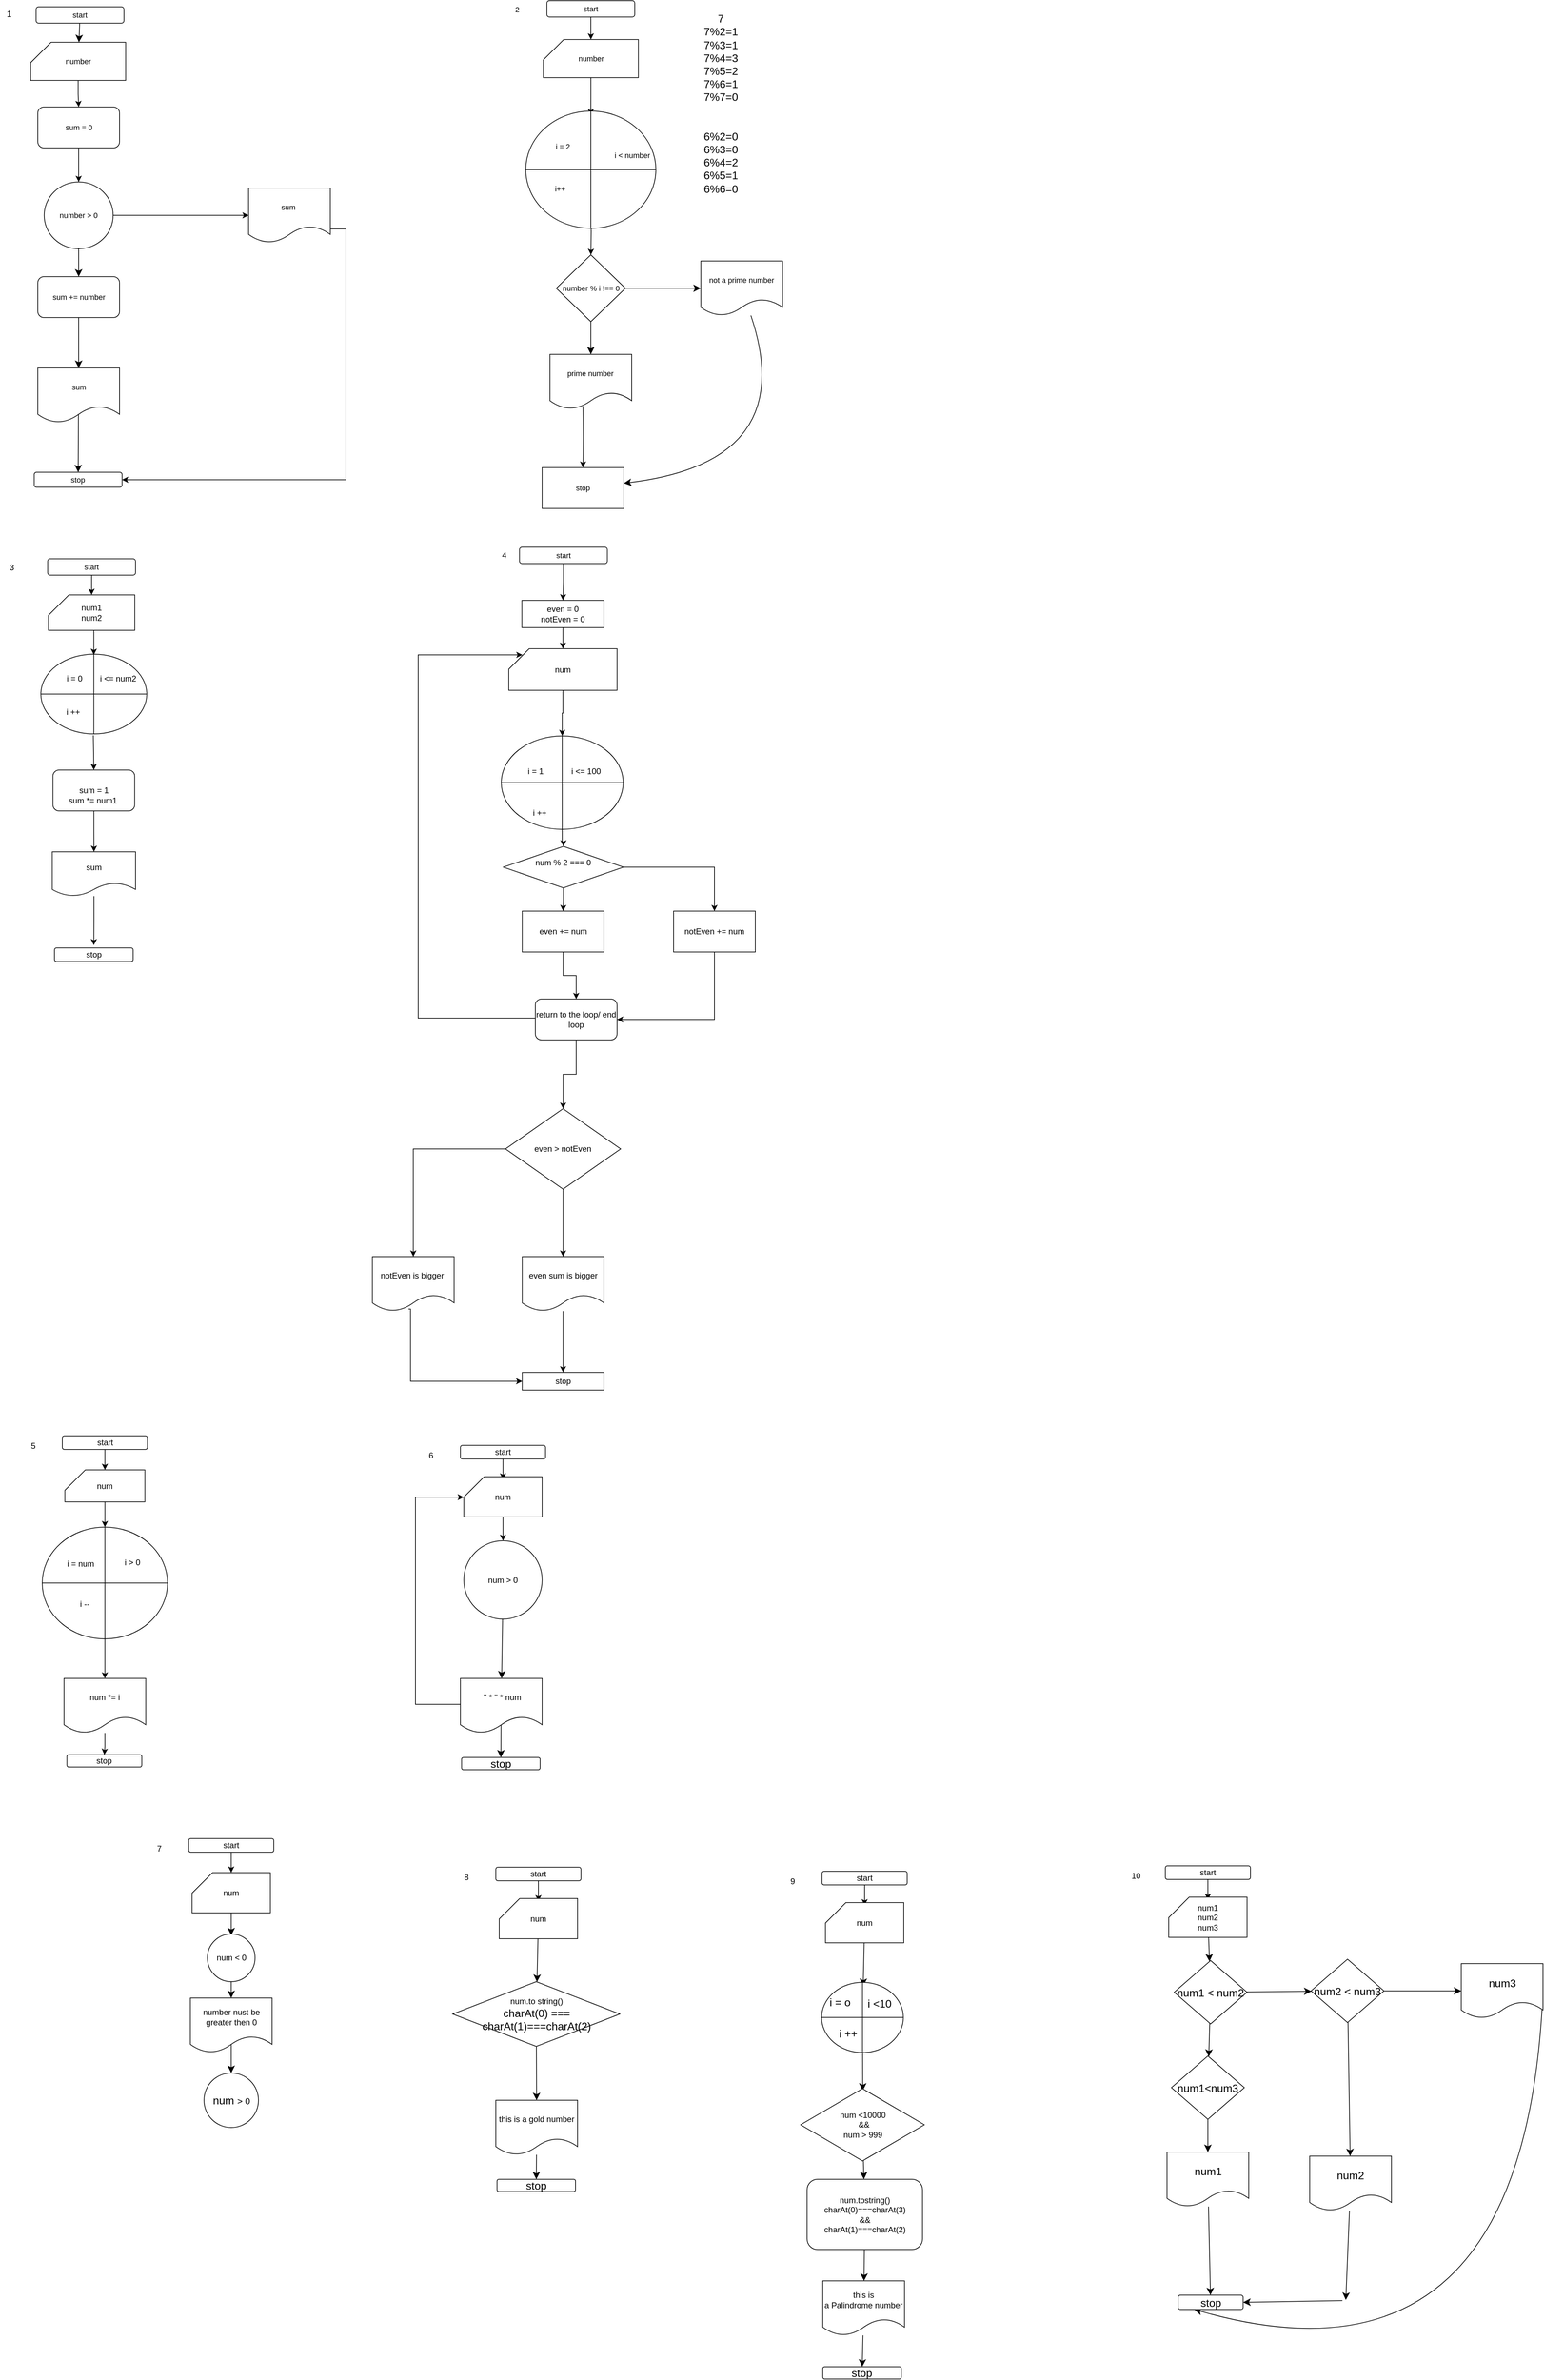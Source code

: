 <mxfile version="22.1.4" type="github">
  <diagram name="‫עמוד-1‬" id="Cy0kSfpRtUrhkbw0tmN_">
    <mxGraphModel dx="1724" dy="1590" grid="0" gridSize="10" guides="1" tooltips="1" connect="1" arrows="1" fold="1" page="0" pageScale="1" pageWidth="827" pageHeight="1169" math="0" shadow="0">
      <root>
        <mxCell id="0" />
        <mxCell id="1" parent="0" />
        <mxCell id="WQ6pfohWrbxo38tUYevd-3" value="" style="edgeStyle=none;curved=1;rounded=0;orthogonalLoop=1;jettySize=auto;html=1;fontSize=11;startSize=8;endSize=8;" parent="1" source="WQ6pfohWrbxo38tUYevd-1" target="WQ6pfohWrbxo38tUYevd-2" edge="1">
          <mxGeometry relative="1" as="geometry" />
        </mxCell>
        <mxCell id="WQ6pfohWrbxo38tUYevd-1" value="start" style="rounded=1;whiteSpace=wrap;html=1;fontSize=11;" parent="1" vertex="1">
          <mxGeometry x="-439" y="-700" width="129" height="24" as="geometry" />
        </mxCell>
        <mxCell id="m0G0_TbFQkXBxwa3wvaf-2" value="" style="edgeStyle=orthogonalEdgeStyle;rounded=0;orthogonalLoop=1;jettySize=auto;html=1;fontSize=11;" parent="1" source="WQ6pfohWrbxo38tUYevd-2" target="m0G0_TbFQkXBxwa3wvaf-1" edge="1">
          <mxGeometry relative="1" as="geometry" />
        </mxCell>
        <mxCell id="WQ6pfohWrbxo38tUYevd-2" value="number" style="shape=card;whiteSpace=wrap;html=1;fontSize=11;" parent="1" vertex="1">
          <mxGeometry x="-447" y="-648" width="139.5" height="56" as="geometry" />
        </mxCell>
        <mxCell id="WQ6pfohWrbxo38tUYevd-26" value="" style="edgeStyle=none;curved=1;rounded=0;orthogonalLoop=1;jettySize=auto;html=1;fontSize=11;startSize=8;endSize=8;" parent="1" source="WQ6pfohWrbxo38tUYevd-4" target="WQ6pfohWrbxo38tUYevd-25" edge="1">
          <mxGeometry relative="1" as="geometry" />
        </mxCell>
        <mxCell id="m0G0_TbFQkXBxwa3wvaf-7" value="" style="edgeStyle=orthogonalEdgeStyle;rounded=0;orthogonalLoop=1;jettySize=auto;html=1;fontSize=11;" parent="1" source="WQ6pfohWrbxo38tUYevd-4" target="m0G0_TbFQkXBxwa3wvaf-6" edge="1">
          <mxGeometry relative="1" as="geometry" />
        </mxCell>
        <mxCell id="WQ6pfohWrbxo38tUYevd-4" value="number &amp;gt; 0&lt;br style=&quot;font-size: 11px;&quot;&gt;" style="ellipse;whiteSpace=wrap;html=1;fontSize=11;" parent="1" vertex="1">
          <mxGeometry x="-427.12" y="-443" width="101.25" height="98" as="geometry" />
        </mxCell>
        <mxCell id="WQ6pfohWrbxo38tUYevd-14" value="" style="edgeStyle=none;curved=1;rounded=0;orthogonalLoop=1;jettySize=auto;html=1;fontSize=11;startSize=8;endSize=8;exitX=0.5;exitY=0;exitDx=0;exitDy=0;" parent="1" source="WQ6pfohWrbxo38tUYevd-10" target="WQ6pfohWrbxo38tUYevd-13" edge="1">
          <mxGeometry relative="1" as="geometry" />
        </mxCell>
        <mxCell id="WQ6pfohWrbxo38tUYevd-10" value="sum" style="shape=document;whiteSpace=wrap;html=1;boundedLbl=1;fontSize=11;" parent="1" vertex="1">
          <mxGeometry x="-436.49" y="-170" width="120" height="80" as="geometry" />
        </mxCell>
        <mxCell id="WQ6pfohWrbxo38tUYevd-13" value="stop" style="rounded=1;whiteSpace=wrap;html=1;fontSize=11;" parent="1" vertex="1">
          <mxGeometry x="-441.75" y="-17" width="129" height="22" as="geometry" />
        </mxCell>
        <mxCell id="WQ6pfohWrbxo38tUYevd-27" value="" style="edgeStyle=none;curved=1;rounded=0;orthogonalLoop=1;jettySize=auto;html=1;fontSize=11;startSize=8;endSize=8;" parent="1" source="WQ6pfohWrbxo38tUYevd-25" target="WQ6pfohWrbxo38tUYevd-10" edge="1">
          <mxGeometry relative="1" as="geometry">
            <mxPoint x="-379" y="-180" as="targetPoint" />
          </mxGeometry>
        </mxCell>
        <mxCell id="WQ6pfohWrbxo38tUYevd-25" value="sum += number" style="rounded=1;whiteSpace=wrap;html=1;fontSize=11;" parent="1" vertex="1">
          <mxGeometry x="-436.49" y="-304" width="120" height="60" as="geometry" />
        </mxCell>
        <mxCell id="m0G0_TbFQkXBxwa3wvaf-3" value="" style="edgeStyle=orthogonalEdgeStyle;rounded=0;orthogonalLoop=1;jettySize=auto;html=1;fontSize=11;" parent="1" source="m0G0_TbFQkXBxwa3wvaf-1" target="WQ6pfohWrbxo38tUYevd-4" edge="1">
          <mxGeometry relative="1" as="geometry" />
        </mxCell>
        <mxCell id="m0G0_TbFQkXBxwa3wvaf-1" value="sum = 0" style="rounded=1;whiteSpace=wrap;html=1;fontSize=11;" parent="1" vertex="1">
          <mxGeometry x="-436.49" y="-553" width="120" height="60" as="geometry" />
        </mxCell>
        <mxCell id="m0G0_TbFQkXBxwa3wvaf-8" style="edgeStyle=orthogonalEdgeStyle;rounded=0;orthogonalLoop=1;jettySize=auto;html=1;exitX=1;exitY=0.75;exitDx=0;exitDy=0;entryX=1;entryY=0.5;entryDx=0;entryDy=0;fontSize=11;" parent="1" source="m0G0_TbFQkXBxwa3wvaf-6" target="WQ6pfohWrbxo38tUYevd-13" edge="1">
          <mxGeometry relative="1" as="geometry">
            <mxPoint x="119" y="-2" as="targetPoint" />
            <Array as="points">
              <mxPoint x="16" y="-374" />
              <mxPoint x="16" y="-6" />
            </Array>
          </mxGeometry>
        </mxCell>
        <mxCell id="m0G0_TbFQkXBxwa3wvaf-6" value="sum&amp;nbsp;" style="shape=document;whiteSpace=wrap;html=1;boundedLbl=1;fontSize=11;" parent="1" vertex="1">
          <mxGeometry x="-127" y="-434" width="120" height="80" as="geometry" />
        </mxCell>
        <mxCell id="m0G0_TbFQkXBxwa3wvaf-9" value="1" style="text;html=1;align=center;verticalAlign=middle;resizable=0;points=[];autosize=1;strokeColor=none;fillColor=none;fontSize=13;" parent="1" vertex="1">
          <mxGeometry x="-492" y="-704" width="25" height="28" as="geometry" />
        </mxCell>
        <mxCell id="m0G0_TbFQkXBxwa3wvaf-12" value="2" style="text;html=1;align=center;verticalAlign=middle;resizable=0;points=[];autosize=1;strokeColor=none;fillColor=none;fontSize=11;" parent="1" vertex="1">
          <mxGeometry x="255" y="-709" width="24" height="25" as="geometry" />
        </mxCell>
        <mxCell id="m0G0_TbFQkXBxwa3wvaf-16" value="" style="edgeStyle=orthogonalEdgeStyle;rounded=0;orthogonalLoop=1;jettySize=auto;html=1;fontSize=11;" parent="1" source="m0G0_TbFQkXBxwa3wvaf-13" target="m0G0_TbFQkXBxwa3wvaf-15" edge="1">
          <mxGeometry relative="1" as="geometry" />
        </mxCell>
        <mxCell id="m0G0_TbFQkXBxwa3wvaf-13" value="start" style="rounded=1;whiteSpace=wrap;html=1;fontSize=11;" parent="1" vertex="1">
          <mxGeometry x="311" y="-709" width="129" height="24" as="geometry" />
        </mxCell>
        <mxCell id="m0G0_TbFQkXBxwa3wvaf-25" value="" style="edgeStyle=orthogonalEdgeStyle;rounded=0;orthogonalLoop=1;jettySize=auto;html=1;fontSize=11;" parent="1" source="m0G0_TbFQkXBxwa3wvaf-15" edge="1">
          <mxGeometry relative="1" as="geometry">
            <mxPoint x="375.495" y="-541" as="targetPoint" />
          </mxGeometry>
        </mxCell>
        <mxCell id="m0G0_TbFQkXBxwa3wvaf-15" value="number" style="shape=card;whiteSpace=wrap;html=1;fontSize=11;" parent="1" vertex="1">
          <mxGeometry x="305.75" y="-652" width="139.5" height="56" as="geometry" />
        </mxCell>
        <mxCell id="m0G0_TbFQkXBxwa3wvaf-29" value="" style="edgeStyle=orthogonalEdgeStyle;rounded=0;orthogonalLoop=1;jettySize=auto;html=1;fontSize=11;" parent="1" edge="1" target="CAGzTAhgPqJOr_O67Z0_-2">
          <mxGeometry relative="1" as="geometry">
            <mxPoint x="375.495" y="-404.87" as="sourcePoint" />
            <mxPoint x="375.8" y="-332" as="targetPoint" />
          </mxGeometry>
        </mxCell>
        <mxCell id="m0G0_TbFQkXBxwa3wvaf-26" value="prime number" style="shape=document;whiteSpace=wrap;html=1;boundedLbl=1;fontSize=11;" parent="1" vertex="1">
          <mxGeometry x="315.485" y="-190.005" width="120" height="80" as="geometry" />
        </mxCell>
        <mxCell id="m0G0_TbFQkXBxwa3wvaf-31" value="" style="edgeStyle=orthogonalEdgeStyle;rounded=0;orthogonalLoop=1;jettySize=auto;html=1;fontSize=11;" parent="1" target="m0G0_TbFQkXBxwa3wvaf-30" edge="1">
          <mxGeometry relative="1" as="geometry">
            <mxPoint x="364.005" y="-113.815" as="sourcePoint" />
          </mxGeometry>
        </mxCell>
        <mxCell id="m0G0_TbFQkXBxwa3wvaf-30" value="stop" style="whiteSpace=wrap;html=1;fontSize=11;" parent="1" vertex="1">
          <mxGeometry x="304.005" y="-23.815" width="120" height="60" as="geometry" />
        </mxCell>
        <mxCell id="m0G0_TbFQkXBxwa3wvaf-34" value="" style="shape=orEllipse;perimeter=ellipsePerimeter;whiteSpace=wrap;html=1;backgroundOutline=1;fontSize=11;" parent="1" vertex="1">
          <mxGeometry x="279.99" y="-547" width="191" height="172" as="geometry" />
        </mxCell>
        <mxCell id="m0G0_TbFQkXBxwa3wvaf-35" value="i = 2" style="text;html=1;align=center;verticalAlign=middle;resizable=0;points=[];autosize=1;strokeColor=none;fillColor=none;fontSize=11;" parent="1" vertex="1">
          <mxGeometry x="314" y="-508" width="39" height="25" as="geometry" />
        </mxCell>
        <mxCell id="m0G0_TbFQkXBxwa3wvaf-37" value="&lt;blockquote style=&quot;margin: 0px 0px 0px 40px; border: none; padding: 0px; font-size: 11px;&quot;&gt;&lt;p style=&quot;line-height: 130%; font-size: 11px;&quot;&gt;i &amp;lt; number&lt;/p&gt;&lt;/blockquote&gt;" style="text;html=1;align=center;verticalAlign=middle;resizable=0;points=[];autosize=1;strokeColor=none;fillColor=none;fontSize=11;rotation=0;labelPosition=center;verticalLabelPosition=middle;" parent="1" vertex="1">
          <mxGeometry x="361" y="-506" width="110" height="48" as="geometry" />
        </mxCell>
        <mxCell id="m0G0_TbFQkXBxwa3wvaf-38" value="i++" style="text;html=1;align=center;verticalAlign=middle;resizable=0;points=[];autosize=1;strokeColor=none;fillColor=none;fontSize=11;" parent="1" vertex="1">
          <mxGeometry x="313" y="-446" width="33" height="25" as="geometry" />
        </mxCell>
        <mxCell id="m0G0_TbFQkXBxwa3wvaf-43" value="3" style="text;html=1;align=center;verticalAlign=middle;resizable=0;points=[];autosize=1;strokeColor=none;fillColor=none;" parent="1" vertex="1">
          <mxGeometry x="-488" y="110" width="25" height="26" as="geometry" />
        </mxCell>
        <mxCell id="m0G0_TbFQkXBxwa3wvaf-46" value="" style="edgeStyle=orthogonalEdgeStyle;rounded=0;orthogonalLoop=1;jettySize=auto;html=1;" parent="1" source="m0G0_TbFQkXBxwa3wvaf-44" target="m0G0_TbFQkXBxwa3wvaf-45" edge="1">
          <mxGeometry relative="1" as="geometry" />
        </mxCell>
        <mxCell id="m0G0_TbFQkXBxwa3wvaf-44" value="start" style="rounded=1;whiteSpace=wrap;html=1;fontSize=11;" parent="1" vertex="1">
          <mxGeometry x="-422" y="110" width="129" height="24" as="geometry" />
        </mxCell>
        <mxCell id="m0G0_TbFQkXBxwa3wvaf-48" value="" style="edgeStyle=orthogonalEdgeStyle;rounded=0;orthogonalLoop=1;jettySize=auto;html=1;" parent="1" edge="1">
          <mxGeometry relative="1" as="geometry">
            <mxPoint x="-354.26" y="175.0" as="sourcePoint" />
            <mxPoint x="-354.255" y="251" as="targetPoint" />
          </mxGeometry>
        </mxCell>
        <mxCell id="m0G0_TbFQkXBxwa3wvaf-45" value="num1&lt;br&gt;num2" style="shape=card;whiteSpace=wrap;html=1;" parent="1" vertex="1">
          <mxGeometry x="-420.87" y="163" width="126.75" height="52" as="geometry" />
        </mxCell>
        <mxCell id="m0G0_TbFQkXBxwa3wvaf-59" value="" style="edgeStyle=orthogonalEdgeStyle;rounded=0;orthogonalLoop=1;jettySize=auto;html=1;entryX=0.5;entryY=0;entryDx=0;entryDy=0;" parent="1" target="m0G0_TbFQkXBxwa3wvaf-60" edge="1">
          <mxGeometry relative="1" as="geometry">
            <mxPoint x="-355" y="369" as="sourcePoint" />
            <mxPoint x="-348" y="456" as="targetPoint" />
          </mxGeometry>
        </mxCell>
        <mxCell id="m0G0_TbFQkXBxwa3wvaf-52" value="" style="shape=orEllipse;perimeter=ellipsePerimeter;whiteSpace=wrap;html=1;backgroundOutline=1;" parent="1" vertex="1">
          <mxGeometry x="-432" y="250" width="155.49" height="117" as="geometry" />
        </mxCell>
        <mxCell id="m0G0_TbFQkXBxwa3wvaf-53" value="i = 0" style="text;html=1;align=center;verticalAlign=middle;resizable=0;points=[];autosize=1;strokeColor=none;fillColor=none;" parent="1" vertex="1">
          <mxGeometry x="-403.76" y="273" width="41" height="26" as="geometry" />
        </mxCell>
        <mxCell id="m0G0_TbFQkXBxwa3wvaf-54" value="i &amp;lt;= num2" style="text;html=1;align=center;verticalAlign=middle;resizable=0;points=[];autosize=1;strokeColor=none;fillColor=none;" parent="1" vertex="1">
          <mxGeometry x="-354.76" y="273" width="71" height="26" as="geometry" />
        </mxCell>
        <mxCell id="m0G0_TbFQkXBxwa3wvaf-57" value="i ++" style="text;html=1;align=center;verticalAlign=middle;resizable=0;points=[];autosize=1;strokeColor=none;fillColor=none;" parent="1" vertex="1">
          <mxGeometry x="-403.76" y="322" width="38" height="26" as="geometry" />
        </mxCell>
        <mxCell id="m0G0_TbFQkXBxwa3wvaf-62" value="" style="edgeStyle=orthogonalEdgeStyle;rounded=0;orthogonalLoop=1;jettySize=auto;html=1;" parent="1" source="m0G0_TbFQkXBxwa3wvaf-60" target="m0G0_TbFQkXBxwa3wvaf-61" edge="1">
          <mxGeometry relative="1" as="geometry" />
        </mxCell>
        <mxCell id="m0G0_TbFQkXBxwa3wvaf-60" value="&lt;br&gt;sum = 1&lt;br&gt;sum *= num1&amp;nbsp;" style="rounded=1;whiteSpace=wrap;html=1;" parent="1" vertex="1">
          <mxGeometry x="-414.25" y="420" width="120" height="60" as="geometry" />
        </mxCell>
        <mxCell id="m0G0_TbFQkXBxwa3wvaf-64" value="" style="edgeStyle=orthogonalEdgeStyle;rounded=0;orthogonalLoop=1;jettySize=auto;html=1;" parent="1" source="m0G0_TbFQkXBxwa3wvaf-61" edge="1">
          <mxGeometry relative="1" as="geometry">
            <mxPoint x="-354.25" y="677" as="targetPoint" />
          </mxGeometry>
        </mxCell>
        <mxCell id="m0G0_TbFQkXBxwa3wvaf-61" value="sum" style="shape=document;whiteSpace=wrap;html=1;boundedLbl=1;rounded=1;" parent="1" vertex="1">
          <mxGeometry x="-415.25" y="540" width="122.25" height="65" as="geometry" />
        </mxCell>
        <mxCell id="m0G0_TbFQkXBxwa3wvaf-65" value="stop" style="rounded=1;whiteSpace=wrap;html=1;" parent="1" vertex="1">
          <mxGeometry x="-412" y="681" width="115.5" height="20" as="geometry" />
        </mxCell>
        <mxCell id="m0G0_TbFQkXBxwa3wvaf-68" value="4" style="text;html=1;align=center;verticalAlign=middle;resizable=0;points=[];autosize=1;strokeColor=none;fillColor=none;" parent="1" vertex="1">
          <mxGeometry x="235.75" y="92" width="25" height="26" as="geometry" />
        </mxCell>
        <mxCell id="m0G0_TbFQkXBxwa3wvaf-131" value="" style="edgeStyle=orthogonalEdgeStyle;rounded=0;orthogonalLoop=1;jettySize=auto;html=1;" parent="1" source="m0G0_TbFQkXBxwa3wvaf-69" target="m0G0_TbFQkXBxwa3wvaf-130" edge="1">
          <mxGeometry relative="1" as="geometry" />
        </mxCell>
        <mxCell id="m0G0_TbFQkXBxwa3wvaf-69" value="start" style="rounded=1;whiteSpace=wrap;html=1;fontSize=11;" parent="1" vertex="1">
          <mxGeometry x="270.75" y="93" width="129" height="24" as="geometry" />
        </mxCell>
        <mxCell id="m0G0_TbFQkXBxwa3wvaf-133" value="" style="edgeStyle=orthogonalEdgeStyle;rounded=0;orthogonalLoop=1;jettySize=auto;html=1;entryX=0.5;entryY=0;entryDx=0;entryDy=0;" parent="1" source="m0G0_TbFQkXBxwa3wvaf-70" target="m0G0_TbFQkXBxwa3wvaf-74" edge="1">
          <mxGeometry relative="1" as="geometry" />
        </mxCell>
        <mxCell id="m0G0_TbFQkXBxwa3wvaf-70" value="num" style="shape=card;whiteSpace=wrap;html=1;" parent="1" vertex="1">
          <mxGeometry x="255" y="242" width="159" height="61" as="geometry" />
        </mxCell>
        <mxCell id="m0G0_TbFQkXBxwa3wvaf-134" value="" style="edgeStyle=orthogonalEdgeStyle;rounded=0;orthogonalLoop=1;jettySize=auto;html=1;" parent="1" source="m0G0_TbFQkXBxwa3wvaf-74" target="m0G0_TbFQkXBxwa3wvaf-81" edge="1">
          <mxGeometry relative="1" as="geometry" />
        </mxCell>
        <mxCell id="m0G0_TbFQkXBxwa3wvaf-74" value="" style="shape=orEllipse;perimeter=ellipsePerimeter;whiteSpace=wrap;html=1;backgroundOutline=1;" parent="1" vertex="1">
          <mxGeometry x="244" y="370" width="179" height="137" as="geometry" />
        </mxCell>
        <mxCell id="m0G0_TbFQkXBxwa3wvaf-75" value="i = 1" style="text;html=1;align=center;verticalAlign=middle;resizable=0;points=[];autosize=1;strokeColor=none;fillColor=none;" parent="1" vertex="1">
          <mxGeometry x="273" y="409" width="41" height="26" as="geometry" />
        </mxCell>
        <mxCell id="m0G0_TbFQkXBxwa3wvaf-76" value="i &amp;lt;= 100" style="text;html=1;align=center;verticalAlign=middle;resizable=0;points=[];autosize=1;strokeColor=none;fillColor=none;" parent="1" vertex="1">
          <mxGeometry x="337" y="409" width="61" height="26" as="geometry" />
        </mxCell>
        <mxCell id="m0G0_TbFQkXBxwa3wvaf-77" value="i ++" style="text;html=1;align=center;verticalAlign=middle;resizable=0;points=[];autosize=1;strokeColor=none;fillColor=none;" parent="1" vertex="1">
          <mxGeometry x="281" y="470" width="38" height="26" as="geometry" />
        </mxCell>
        <mxCell id="m0G0_TbFQkXBxwa3wvaf-84" value="" style="edgeStyle=orthogonalEdgeStyle;rounded=0;orthogonalLoop=1;jettySize=auto;html=1;" parent="1" source="m0G0_TbFQkXBxwa3wvaf-81" target="m0G0_TbFQkXBxwa3wvaf-83" edge="1">
          <mxGeometry relative="1" as="geometry" />
        </mxCell>
        <mxCell id="m0G0_TbFQkXBxwa3wvaf-86" value="" style="edgeStyle=orthogonalEdgeStyle;rounded=0;orthogonalLoop=1;jettySize=auto;html=1;exitX=1;exitY=0.5;exitDx=0;exitDy=0;" parent="1" source="m0G0_TbFQkXBxwa3wvaf-81" target="m0G0_TbFQkXBxwa3wvaf-85" edge="1">
          <mxGeometry relative="1" as="geometry">
            <Array as="points">
              <mxPoint x="557" y="563" />
            </Array>
          </mxGeometry>
        </mxCell>
        <mxCell id="m0G0_TbFQkXBxwa3wvaf-81" value="num % 2 === 0&lt;br&gt;&amp;nbsp;" style="rhombus;whiteSpace=wrap;html=1;" parent="1" vertex="1">
          <mxGeometry x="247.13" y="532" width="176.25" height="61" as="geometry" />
        </mxCell>
        <mxCell id="m0G0_TbFQkXBxwa3wvaf-88" value="" style="edgeStyle=orthogonalEdgeStyle;rounded=0;orthogonalLoop=1;jettySize=auto;html=1;" parent="1" source="m0G0_TbFQkXBxwa3wvaf-83" target="m0G0_TbFQkXBxwa3wvaf-136" edge="1">
          <mxGeometry relative="1" as="geometry" />
        </mxCell>
        <mxCell id="m0G0_TbFQkXBxwa3wvaf-83" value="even += num" style="whiteSpace=wrap;html=1;" parent="1" vertex="1">
          <mxGeometry x="274.75" y="627" width="120" height="60" as="geometry" />
        </mxCell>
        <mxCell id="m0G0_TbFQkXBxwa3wvaf-89" style="edgeStyle=orthogonalEdgeStyle;rounded=0;orthogonalLoop=1;jettySize=auto;html=1;exitX=0.5;exitY=1;exitDx=0;exitDy=0;entryX=1;entryY=0.5;entryDx=0;entryDy=0;" parent="1" source="m0G0_TbFQkXBxwa3wvaf-85" target="m0G0_TbFQkXBxwa3wvaf-136" edge="1">
          <mxGeometry relative="1" as="geometry" />
        </mxCell>
        <mxCell id="m0G0_TbFQkXBxwa3wvaf-85" value="notEven += num" style="whiteSpace=wrap;html=1;" parent="1" vertex="1">
          <mxGeometry x="496.995" y="627" width="120" height="60" as="geometry" />
        </mxCell>
        <mxCell id="m0G0_TbFQkXBxwa3wvaf-91" value="" style="edgeStyle=orthogonalEdgeStyle;rounded=0;orthogonalLoop=1;jettySize=auto;html=1;" parent="1" source="m0G0_TbFQkXBxwa3wvaf-87" target="m0G0_TbFQkXBxwa3wvaf-90" edge="1">
          <mxGeometry relative="1" as="geometry" />
        </mxCell>
        <mxCell id="m0G0_TbFQkXBxwa3wvaf-93" value="" style="edgeStyle=orthogonalEdgeStyle;rounded=0;orthogonalLoop=1;jettySize=auto;html=1;" parent="1" source="m0G0_TbFQkXBxwa3wvaf-87" target="m0G0_TbFQkXBxwa3wvaf-92" edge="1">
          <mxGeometry relative="1" as="geometry" />
        </mxCell>
        <mxCell id="m0G0_TbFQkXBxwa3wvaf-135" style="edgeStyle=orthogonalEdgeStyle;rounded=0;orthogonalLoop=1;jettySize=auto;html=1;entryX=0.126;entryY=0.148;entryDx=0;entryDy=0;entryPerimeter=0;" parent="1" target="m0G0_TbFQkXBxwa3wvaf-70" edge="1">
          <mxGeometry relative="1" as="geometry">
            <mxPoint x="121" y="247" as="targetPoint" />
            <mxPoint x="304" y="793" as="sourcePoint" />
            <Array as="points">
              <mxPoint x="122" y="784" />
              <mxPoint x="122" y="251" />
            </Array>
          </mxGeometry>
        </mxCell>
        <mxCell id="m0G0_TbFQkXBxwa3wvaf-87" value="even &amp;gt; notEven" style="rhombus;whiteSpace=wrap;html=1;" parent="1" vertex="1">
          <mxGeometry x="250.25" y="917" width="169" height="118" as="geometry" />
        </mxCell>
        <mxCell id="m0G0_TbFQkXBxwa3wvaf-95" value="" style="edgeStyle=orthogonalEdgeStyle;rounded=0;orthogonalLoop=1;jettySize=auto;html=1;" parent="1" source="m0G0_TbFQkXBxwa3wvaf-90" target="m0G0_TbFQkXBxwa3wvaf-94" edge="1">
          <mxGeometry relative="1" as="geometry" />
        </mxCell>
        <mxCell id="m0G0_TbFQkXBxwa3wvaf-90" value="even sum is bigger" style="shape=document;whiteSpace=wrap;html=1;boundedLbl=1;" parent="1" vertex="1">
          <mxGeometry x="274.75" y="1134" width="120" height="80" as="geometry" />
        </mxCell>
        <mxCell id="m0G0_TbFQkXBxwa3wvaf-96" style="edgeStyle=orthogonalEdgeStyle;rounded=0;orthogonalLoop=1;jettySize=auto;html=1;exitX=0.442;exitY=0.963;exitDx=0;exitDy=0;entryX=0;entryY=0.5;entryDx=0;entryDy=0;exitPerimeter=0;" parent="1" source="m0G0_TbFQkXBxwa3wvaf-92" target="m0G0_TbFQkXBxwa3wvaf-94" edge="1">
          <mxGeometry relative="1" as="geometry">
            <Array as="points">
              <mxPoint x="110.75" y="1211" />
              <mxPoint x="110.75" y="1317" />
            </Array>
          </mxGeometry>
        </mxCell>
        <mxCell id="m0G0_TbFQkXBxwa3wvaf-92" value="notEven is bigger&amp;nbsp;" style="shape=document;whiteSpace=wrap;html=1;boundedLbl=1;" parent="1" vertex="1">
          <mxGeometry x="54.75" y="1134" width="120" height="80" as="geometry" />
        </mxCell>
        <mxCell id="m0G0_TbFQkXBxwa3wvaf-94" value="stop" style="whiteSpace=wrap;html=1;" parent="1" vertex="1">
          <mxGeometry x="274.75" y="1304" width="120" height="26" as="geometry" />
        </mxCell>
        <mxCell id="m0G0_TbFQkXBxwa3wvaf-97" value="5" style="text;html=1;strokeColor=none;fillColor=none;align=center;verticalAlign=middle;whiteSpace=wrap;rounded=0;" parent="1" vertex="1">
          <mxGeometry x="-473.5" y="1397" width="60" height="30" as="geometry" />
        </mxCell>
        <mxCell id="m0G0_TbFQkXBxwa3wvaf-102" value="" style="edgeStyle=orthogonalEdgeStyle;rounded=0;orthogonalLoop=1;jettySize=auto;html=1;" parent="1" source="m0G0_TbFQkXBxwa3wvaf-98" target="m0G0_TbFQkXBxwa3wvaf-101" edge="1">
          <mxGeometry relative="1" as="geometry" />
        </mxCell>
        <mxCell id="m0G0_TbFQkXBxwa3wvaf-98" value="start" style="rounded=1;whiteSpace=wrap;html=1;" parent="1" vertex="1">
          <mxGeometry x="-400.5" y="1397" width="125" height="20" as="geometry" />
        </mxCell>
        <mxCell id="m0G0_TbFQkXBxwa3wvaf-104" value="" style="edgeStyle=orthogonalEdgeStyle;rounded=0;orthogonalLoop=1;jettySize=auto;html=1;" parent="1" source="m0G0_TbFQkXBxwa3wvaf-101" target="m0G0_TbFQkXBxwa3wvaf-103" edge="1">
          <mxGeometry relative="1" as="geometry" />
        </mxCell>
        <mxCell id="m0G0_TbFQkXBxwa3wvaf-101" value="num" style="shape=card;whiteSpace=wrap;html=1;" parent="1" vertex="1">
          <mxGeometry x="-396.75" y="1447" width="117.5" height="47" as="geometry" />
        </mxCell>
        <mxCell id="m0G0_TbFQkXBxwa3wvaf-110" value="" style="edgeStyle=orthogonalEdgeStyle;rounded=0;orthogonalLoop=1;jettySize=auto;html=1;" parent="1" source="m0G0_TbFQkXBxwa3wvaf-103" target="m0G0_TbFQkXBxwa3wvaf-111" edge="1">
          <mxGeometry relative="1" as="geometry">
            <mxPoint x="-338" y="1745" as="targetPoint" />
          </mxGeometry>
        </mxCell>
        <mxCell id="m0G0_TbFQkXBxwa3wvaf-103" value="" style="shape=orEllipse;perimeter=ellipsePerimeter;whiteSpace=wrap;html=1;backgroundOutline=1;" parent="1" vertex="1">
          <mxGeometry x="-430" y="1531" width="184" height="164" as="geometry" />
        </mxCell>
        <mxCell id="m0G0_TbFQkXBxwa3wvaf-106" value="i = num" style="text;html=1;align=center;verticalAlign=middle;resizable=0;points=[];autosize=1;strokeColor=none;fillColor=none;" parent="1" vertex="1">
          <mxGeometry x="-403" y="1572" width="58" height="26" as="geometry" />
        </mxCell>
        <mxCell id="m0G0_TbFQkXBxwa3wvaf-107" value="i &amp;gt; 0" style="text;html=1;align=center;verticalAlign=middle;resizable=0;points=[];autosize=1;strokeColor=none;fillColor=none;" parent="1" vertex="1">
          <mxGeometry x="-319" y="1570" width="41" height="26" as="geometry" />
        </mxCell>
        <mxCell id="m0G0_TbFQkXBxwa3wvaf-108" value="i --" style="text;html=1;align=center;verticalAlign=middle;resizable=0;points=[];autosize=1;strokeColor=none;fillColor=none;" parent="1" vertex="1">
          <mxGeometry x="-384" y="1631" width="32" height="26" as="geometry" />
        </mxCell>
        <mxCell id="m0G0_TbFQkXBxwa3wvaf-114" value="" style="edgeStyle=orthogonalEdgeStyle;rounded=0;orthogonalLoop=1;jettySize=auto;html=1;" parent="1" source="m0G0_TbFQkXBxwa3wvaf-111" target="m0G0_TbFQkXBxwa3wvaf-113" edge="1">
          <mxGeometry relative="1" as="geometry" />
        </mxCell>
        <mxCell id="m0G0_TbFQkXBxwa3wvaf-111" value="num *= i" style="shape=document;whiteSpace=wrap;html=1;boundedLbl=1;rounded=1;" parent="1" vertex="1">
          <mxGeometry x="-398" y="1753" width="120" height="80" as="geometry" />
        </mxCell>
        <mxCell id="m0G0_TbFQkXBxwa3wvaf-113" value="stop" style="whiteSpace=wrap;html=1;rounded=1;" parent="1" vertex="1">
          <mxGeometry x="-393.76" y="1865" width="110" height="18" as="geometry" />
        </mxCell>
        <mxCell id="m0G0_TbFQkXBxwa3wvaf-115" value="6" style="text;html=1;strokeColor=none;fillColor=none;align=center;verticalAlign=middle;whiteSpace=wrap;rounded=0;" parent="1" vertex="1">
          <mxGeometry x="111" y="1411" width="60" height="30" as="geometry" />
        </mxCell>
        <mxCell id="m0G0_TbFQkXBxwa3wvaf-116" value="" style="edgeStyle=orthogonalEdgeStyle;rounded=0;orthogonalLoop=1;jettySize=auto;html=1;" parent="1" source="m0G0_TbFQkXBxwa3wvaf-117" edge="1">
          <mxGeometry relative="1" as="geometry">
            <mxPoint x="246.5" y="1461" as="targetPoint" />
          </mxGeometry>
        </mxCell>
        <mxCell id="m0G0_TbFQkXBxwa3wvaf-117" value="start" style="rounded=1;whiteSpace=wrap;html=1;" parent="1" vertex="1">
          <mxGeometry x="184" y="1411" width="125" height="20" as="geometry" />
        </mxCell>
        <mxCell id="m0G0_TbFQkXBxwa3wvaf-121" value="" style="edgeStyle=orthogonalEdgeStyle;rounded=0;orthogonalLoop=1;jettySize=auto;html=1;" parent="1" source="m0G0_TbFQkXBxwa3wvaf-118" target="m0G0_TbFQkXBxwa3wvaf-122" edge="1">
          <mxGeometry relative="1" as="geometry">
            <mxPoint x="246.5" y="1551" as="targetPoint" />
          </mxGeometry>
        </mxCell>
        <mxCell id="m0G0_TbFQkXBxwa3wvaf-118" value="num" style="shape=card;whiteSpace=wrap;html=1;" parent="1" vertex="1">
          <mxGeometry x="189" y="1457" width="115" height="59" as="geometry" />
        </mxCell>
        <mxCell id="m0G0_TbFQkXBxwa3wvaf-123" style="edgeStyle=orthogonalEdgeStyle;rounded=0;orthogonalLoop=1;jettySize=auto;html=1;exitX=0;exitY=0.5;exitDx=0;exitDy=0;" parent="1" source="wsfCK989-TOjGLakxjeB-101" target="m0G0_TbFQkXBxwa3wvaf-118" edge="1">
          <mxGeometry relative="1" as="geometry">
            <mxPoint x="117" y="1504" as="targetPoint" />
            <Array as="points">
              <mxPoint x="184" y="1791" />
              <mxPoint x="118" y="1791" />
              <mxPoint x="118" y="1487" />
            </Array>
          </mxGeometry>
        </mxCell>
        <mxCell id="wsfCK989-TOjGLakxjeB-100" value="" style="edgeStyle=none;curved=1;rounded=0;orthogonalLoop=1;jettySize=auto;html=1;fontSize=12;startSize=8;endSize=8;" parent="1" source="wsfCK989-TOjGLakxjeB-101" edge="1">
          <mxGeometry relative="1" as="geometry">
            <mxPoint x="247" y="1771" as="targetPoint" />
          </mxGeometry>
        </mxCell>
        <mxCell id="m0G0_TbFQkXBxwa3wvaf-122" value="num &amp;gt; 0&lt;br&gt;" style="ellipse;whiteSpace=wrap;html=1;aspect=fixed;" parent="1" vertex="1">
          <mxGeometry x="189" y="1551" width="115" height="115" as="geometry" />
        </mxCell>
        <mxCell id="m0G0_TbFQkXBxwa3wvaf-132" value="" style="edgeStyle=orthogonalEdgeStyle;rounded=0;orthogonalLoop=1;jettySize=auto;html=1;" parent="1" source="m0G0_TbFQkXBxwa3wvaf-130" target="m0G0_TbFQkXBxwa3wvaf-70" edge="1">
          <mxGeometry relative="1" as="geometry" />
        </mxCell>
        <mxCell id="m0G0_TbFQkXBxwa3wvaf-130" value="even = 0&lt;br&gt;notEven = 0" style="whiteSpace=wrap;html=1;" parent="1" vertex="1">
          <mxGeometry x="274.25" y="171" width="120.5" height="40" as="geometry" />
        </mxCell>
        <mxCell id="m0G0_TbFQkXBxwa3wvaf-138" value="" style="edgeStyle=orthogonalEdgeStyle;rounded=0;orthogonalLoop=1;jettySize=auto;html=1;" parent="1" source="m0G0_TbFQkXBxwa3wvaf-136" target="m0G0_TbFQkXBxwa3wvaf-87" edge="1">
          <mxGeometry relative="1" as="geometry" />
        </mxCell>
        <mxCell id="m0G0_TbFQkXBxwa3wvaf-136" value="return to the loop/ end loop" style="rounded=1;whiteSpace=wrap;html=1;" parent="1" vertex="1">
          <mxGeometry x="294" y="756" width="120" height="60" as="geometry" />
        </mxCell>
        <mxCell id="wsfCK989-TOjGLakxjeB-102" value="" style="edgeStyle=none;curved=1;rounded=0;orthogonalLoop=1;jettySize=auto;html=1;fontSize=12;startSize=8;endSize=8;" parent="1" source="m0G0_TbFQkXBxwa3wvaf-122" target="wsfCK989-TOjGLakxjeB-101" edge="1">
          <mxGeometry relative="1" as="geometry">
            <mxPoint x="247" y="1666" as="sourcePoint" />
            <mxPoint x="247" y="1771" as="targetPoint" />
          </mxGeometry>
        </mxCell>
        <mxCell id="wsfCK989-TOjGLakxjeB-104" value="" style="edgeStyle=none;curved=1;rounded=0;orthogonalLoop=1;jettySize=auto;html=1;fontSize=12;startSize=8;endSize=8;exitX=0.5;exitY=0;exitDx=0;exitDy=0;" parent="1" source="wsfCK989-TOjGLakxjeB-101" target="wsfCK989-TOjGLakxjeB-103" edge="1">
          <mxGeometry relative="1" as="geometry" />
        </mxCell>
        <mxCell id="wsfCK989-TOjGLakxjeB-101" value="&amp;nbsp;&#39;&#39; * &#39;&#39; * num" style="shape=document;whiteSpace=wrap;html=1;boundedLbl=1;rounded=1;" parent="1" vertex="1">
          <mxGeometry x="184" y="1753" width="120" height="80" as="geometry" />
        </mxCell>
        <mxCell id="wsfCK989-TOjGLakxjeB-103" value="stop" style="whiteSpace=wrap;html=1;rounded=1;fontSize=16;" parent="1" vertex="1">
          <mxGeometry x="185.75" y="1869" width="115.25" height="18" as="geometry" />
        </mxCell>
        <mxCell id="wsfCK989-TOjGLakxjeB-105" value="7" style="text;html=1;strokeColor=none;fillColor=none;align=center;verticalAlign=middle;whiteSpace=wrap;rounded=0;" parent="1" vertex="1">
          <mxGeometry x="-288" y="1988" width="60" height="30" as="geometry" />
        </mxCell>
        <mxCell id="wsfCK989-TOjGLakxjeB-106" value="" style="edgeStyle=orthogonalEdgeStyle;rounded=0;orthogonalLoop=1;jettySize=auto;html=1;" parent="1" source="wsfCK989-TOjGLakxjeB-107" edge="1">
          <mxGeometry relative="1" as="geometry">
            <mxPoint x="-152.5" y="2038" as="targetPoint" />
          </mxGeometry>
        </mxCell>
        <mxCell id="wsfCK989-TOjGLakxjeB-107" value="start" style="rounded=1;whiteSpace=wrap;html=1;" parent="1" vertex="1">
          <mxGeometry x="-215" y="1988" width="125" height="20" as="geometry" />
        </mxCell>
        <mxCell id="wsfCK989-TOjGLakxjeB-117" value="8" style="text;html=1;strokeColor=none;fillColor=none;align=center;verticalAlign=middle;whiteSpace=wrap;rounded=0;" parent="1" vertex="1">
          <mxGeometry x="163" y="2030" width="60" height="30" as="geometry" />
        </mxCell>
        <mxCell id="wsfCK989-TOjGLakxjeB-118" value="" style="edgeStyle=orthogonalEdgeStyle;rounded=0;orthogonalLoop=1;jettySize=auto;html=1;" parent="1" source="wsfCK989-TOjGLakxjeB-119" edge="1">
          <mxGeometry relative="1" as="geometry">
            <mxPoint x="298.5" y="2080" as="targetPoint" />
          </mxGeometry>
        </mxCell>
        <mxCell id="wsfCK989-TOjGLakxjeB-119" value="start" style="rounded=1;whiteSpace=wrap;html=1;" parent="1" vertex="1">
          <mxGeometry x="236" y="2030" width="125" height="20" as="geometry" />
        </mxCell>
        <mxCell id="wsfCK989-TOjGLakxjeB-130" value="" style="edgeStyle=none;curved=1;rounded=0;orthogonalLoop=1;jettySize=auto;html=1;fontSize=12;startSize=8;endSize=8;" parent="1" source="wsfCK989-TOjGLakxjeB-121" target="wsfCK989-TOjGLakxjeB-131" edge="1">
          <mxGeometry relative="1" as="geometry">
            <mxPoint x="296.51" y="2194" as="targetPoint" />
          </mxGeometry>
        </mxCell>
        <mxCell id="wsfCK989-TOjGLakxjeB-121" value="num" style="shape=card;whiteSpace=wrap;html=1;" parent="1" vertex="1">
          <mxGeometry x="241" y="2076" width="115" height="59" as="geometry" />
        </mxCell>
        <mxCell id="wsfCK989-TOjGLakxjeB-123" value="" style="edgeStyle=none;curved=1;rounded=0;orthogonalLoop=1;jettySize=auto;html=1;fontSize=12;startSize=8;endSize=8;" parent="1" source="wsfCK989-TOjGLakxjeB-127" edge="1">
          <mxGeometry relative="1" as="geometry">
            <mxPoint x="299" y="2390" as="targetPoint" />
          </mxGeometry>
        </mxCell>
        <mxCell id="wsfCK989-TOjGLakxjeB-125" value="" style="edgeStyle=none;curved=1;rounded=0;orthogonalLoop=1;jettySize=auto;html=1;fontSize=12;startSize=8;endSize=8;" parent="1" source="wsfCK989-TOjGLakxjeB-131" target="wsfCK989-TOjGLakxjeB-127" edge="1">
          <mxGeometry relative="1" as="geometry">
            <mxPoint x="295.563" y="2295" as="sourcePoint" />
            <mxPoint x="299" y="2390" as="targetPoint" />
          </mxGeometry>
        </mxCell>
        <mxCell id="wsfCK989-TOjGLakxjeB-126" value="" style="edgeStyle=none;curved=1;rounded=0;orthogonalLoop=1;jettySize=auto;html=1;fontSize=12;startSize=8;endSize=8;" parent="1" source="wsfCK989-TOjGLakxjeB-127" target="wsfCK989-TOjGLakxjeB-128" edge="1">
          <mxGeometry relative="1" as="geometry" />
        </mxCell>
        <mxCell id="wsfCK989-TOjGLakxjeB-127" value="this is a gold number" style="shape=document;whiteSpace=wrap;html=1;boundedLbl=1;rounded=1;" parent="1" vertex="1">
          <mxGeometry x="236" y="2372" width="120" height="80" as="geometry" />
        </mxCell>
        <mxCell id="wsfCK989-TOjGLakxjeB-128" value="stop" style="whiteSpace=wrap;html=1;rounded=1;fontSize=16;" parent="1" vertex="1">
          <mxGeometry x="237.75" y="2488" width="115.25" height="18" as="geometry" />
        </mxCell>
        <mxCell id="wsfCK989-TOjGLakxjeB-131" value="num.to string()&lt;br style=&quot;border-color: var(--border-color); font-size: 16px;&quot;&gt;&lt;span style=&quot;font-size: 16px;&quot;&gt;charAt(0) === charAt(1)===charAt(2)&lt;/span&gt;" style="rhombus;whiteSpace=wrap;html=1;" parent="1" vertex="1">
          <mxGeometry x="172.59" y="2198" width="245.56" height="95" as="geometry" />
        </mxCell>
        <mxCell id="wsfCK989-TOjGLakxjeB-133" value="9" style="text;html=1;strokeColor=none;fillColor=none;align=center;verticalAlign=middle;whiteSpace=wrap;rounded=0;" parent="1" vertex="1">
          <mxGeometry x="642" y="2036" width="60" height="30" as="geometry" />
        </mxCell>
        <mxCell id="wsfCK989-TOjGLakxjeB-134" value="" style="edgeStyle=orthogonalEdgeStyle;rounded=0;orthogonalLoop=1;jettySize=auto;html=1;" parent="1" source="wsfCK989-TOjGLakxjeB-135" edge="1">
          <mxGeometry relative="1" as="geometry">
            <mxPoint x="777.5" y="2086" as="targetPoint" />
          </mxGeometry>
        </mxCell>
        <mxCell id="wsfCK989-TOjGLakxjeB-135" value="start" style="rounded=1;whiteSpace=wrap;html=1;" parent="1" vertex="1">
          <mxGeometry x="715" y="2036" width="125" height="20" as="geometry" />
        </mxCell>
        <mxCell id="wsfCK989-TOjGLakxjeB-136" value="" style="edgeStyle=none;curved=1;rounded=0;orthogonalLoop=1;jettySize=auto;html=1;fontSize=12;startSize=8;endSize=8;" parent="1" source="wsfCK989-TOjGLakxjeB-137" edge="1">
          <mxGeometry relative="1" as="geometry">
            <mxPoint x="775.423" y="2204.407" as="targetPoint" />
          </mxGeometry>
        </mxCell>
        <mxCell id="wsfCK989-TOjGLakxjeB-137" value="num" style="shape=card;whiteSpace=wrap;html=1;" parent="1" vertex="1">
          <mxGeometry x="720" y="2082" width="115" height="59" as="geometry" />
        </mxCell>
        <mxCell id="wsfCK989-TOjGLakxjeB-138" value="" style="edgeStyle=none;curved=1;rounded=0;orthogonalLoop=1;jettySize=auto;html=1;fontSize=12;startSize=8;endSize=8;" parent="1" source="wsfCK989-TOjGLakxjeB-141" edge="1">
          <mxGeometry relative="1" as="geometry">
            <mxPoint x="777.37" y="2665" as="targetPoint" />
          </mxGeometry>
        </mxCell>
        <mxCell id="wsfCK989-TOjGLakxjeB-139" value="" style="edgeStyle=none;curved=1;rounded=0;orthogonalLoop=1;jettySize=auto;html=1;fontSize=12;startSize=8;endSize=8;" parent="1" edge="1">
          <mxGeometry relative="1" as="geometry">
            <mxPoint x="774.549" y="2298.931" as="sourcePoint" />
            <mxPoint x="774.76" y="2358" as="targetPoint" />
          </mxGeometry>
        </mxCell>
        <mxCell id="wsfCK989-TOjGLakxjeB-140" value="" style="edgeStyle=none;curved=1;rounded=0;orthogonalLoop=1;jettySize=auto;html=1;fontSize=12;startSize=8;endSize=8;" parent="1" source="wsfCK989-TOjGLakxjeB-141" target="wsfCK989-TOjGLakxjeB-142" edge="1">
          <mxGeometry relative="1" as="geometry" />
        </mxCell>
        <mxCell id="wsfCK989-TOjGLakxjeB-141" value="this is a&amp;nbsp;Palindrome&lt;span style=&quot;background-color: initial;&quot;&gt;&amp;nbsp;number&lt;/span&gt;" style="shape=document;whiteSpace=wrap;html=1;boundedLbl=1;rounded=1;" parent="1" vertex="1">
          <mxGeometry x="716.12" y="2637" width="120" height="80" as="geometry" />
        </mxCell>
        <mxCell id="wsfCK989-TOjGLakxjeB-142" value="stop" style="whiteSpace=wrap;html=1;rounded=1;fontSize=16;" parent="1" vertex="1">
          <mxGeometry x="716.12" y="2763" width="115.25" height="18" as="geometry" />
        </mxCell>
        <mxCell id="wsfCK989-TOjGLakxjeB-144" value="" style="shape=orEllipse;perimeter=ellipsePerimeter;whiteSpace=wrap;html=1;backgroundOutline=1;" parent="1" vertex="1">
          <mxGeometry x="714.38" y="2199" width="120" height="103" as="geometry" />
        </mxCell>
        <mxCell id="wsfCK989-TOjGLakxjeB-145" value="i = o" style="text;html=1;align=center;verticalAlign=middle;resizable=0;points=[];autosize=1;strokeColor=none;fillColor=none;fontSize=16;" parent="1" vertex="1">
          <mxGeometry x="716.76" y="2212" width="49" height="31" as="geometry" />
        </mxCell>
        <mxCell id="wsfCK989-TOjGLakxjeB-146" value="i &amp;lt;10" style="text;html=1;align=center;verticalAlign=middle;resizable=0;points=[];autosize=1;strokeColor=none;fillColor=none;fontSize=16;" parent="1" vertex="1">
          <mxGeometry x="772.76" y="2214" width="53" height="31" as="geometry" />
        </mxCell>
        <mxCell id="wsfCK989-TOjGLakxjeB-147" value="i ++" style="text;html=1;align=center;verticalAlign=middle;resizable=0;points=[];autosize=1;strokeColor=none;fillColor=none;fontSize=16;" parent="1" vertex="1">
          <mxGeometry x="730.76" y="2258" width="45" height="31" as="geometry" />
        </mxCell>
        <mxCell id="wsfCK989-TOjGLakxjeB-153" value="" style="edgeStyle=none;curved=1;rounded=0;orthogonalLoop=1;jettySize=auto;html=1;fontSize=12;startSize=8;endSize=8;" parent="1" source="wsfCK989-TOjGLakxjeB-150" target="wsfCK989-TOjGLakxjeB-141" edge="1">
          <mxGeometry relative="1" as="geometry" />
        </mxCell>
        <mxCell id="wsfCK989-TOjGLakxjeB-150" value="num.tostring()&lt;br&gt;charAt(0)===charAt(3)&lt;br&gt;&amp;amp;&amp;amp;&lt;br&gt;charAt(1)===charAt(2)" style="rounded=1;whiteSpace=wrap;html=1;" parent="1" vertex="1">
          <mxGeometry x="693.01" y="2488" width="169.5" height="103" as="geometry" />
        </mxCell>
        <mxCell id="wsfCK989-TOjGLakxjeB-152" value="" style="edgeStyle=none;curved=1;rounded=0;orthogonalLoop=1;jettySize=auto;html=1;fontSize=12;startSize=8;endSize=8;" parent="1" source="wsfCK989-TOjGLakxjeB-151" target="wsfCK989-TOjGLakxjeB-150" edge="1">
          <mxGeometry relative="1" as="geometry" />
        </mxCell>
        <mxCell id="wsfCK989-TOjGLakxjeB-151" value="num &amp;lt;10000&lt;br&gt;&amp;nbsp;&amp;amp;&amp;amp;&lt;br&gt;num &amp;gt; 999" style="rhombus;whiteSpace=wrap;html=1;" parent="1" vertex="1">
          <mxGeometry x="683.6" y="2355" width="181.54" height="106" as="geometry" />
        </mxCell>
        <mxCell id="wsfCK989-TOjGLakxjeB-154" value="10" style="text;html=1;strokeColor=none;fillColor=none;align=center;verticalAlign=middle;whiteSpace=wrap;rounded=0;" parent="1" vertex="1">
          <mxGeometry x="1146" y="2028" width="60" height="30" as="geometry" />
        </mxCell>
        <mxCell id="wsfCK989-TOjGLakxjeB-155" value="" style="edgeStyle=orthogonalEdgeStyle;rounded=0;orthogonalLoop=1;jettySize=auto;html=1;" parent="1" source="wsfCK989-TOjGLakxjeB-156" edge="1">
          <mxGeometry relative="1" as="geometry">
            <mxPoint x="1281.5" y="2078" as="targetPoint" />
          </mxGeometry>
        </mxCell>
        <mxCell id="wsfCK989-TOjGLakxjeB-156" value="start" style="rounded=1;whiteSpace=wrap;html=1;" parent="1" vertex="1">
          <mxGeometry x="1219" y="2028" width="125" height="20" as="geometry" />
        </mxCell>
        <mxCell id="wsfCK989-TOjGLakxjeB-159" value="" style="edgeStyle=none;curved=1;rounded=0;orthogonalLoop=1;jettySize=auto;html=1;fontSize=12;startSize=8;endSize=8;" parent="1" source="wsfCK989-TOjGLakxjeB-157" target="wsfCK989-TOjGLakxjeB-158" edge="1">
          <mxGeometry relative="1" as="geometry" />
        </mxCell>
        <mxCell id="wsfCK989-TOjGLakxjeB-157" value="num1&lt;br&gt;num2&lt;br&gt;num3" style="shape=card;whiteSpace=wrap;html=1;" parent="1" vertex="1">
          <mxGeometry x="1224" y="2074" width="115" height="59" as="geometry" />
        </mxCell>
        <mxCell id="wsfCK989-TOjGLakxjeB-161" value="" style="edgeStyle=none;curved=1;rounded=0;orthogonalLoop=1;jettySize=auto;html=1;fontSize=12;startSize=8;endSize=8;" parent="1" source="wsfCK989-TOjGLakxjeB-158" target="wsfCK989-TOjGLakxjeB-160" edge="1">
          <mxGeometry relative="1" as="geometry" />
        </mxCell>
        <mxCell id="wsfCK989-TOjGLakxjeB-165" value="" style="edgeStyle=none;curved=1;rounded=0;orthogonalLoop=1;jettySize=auto;html=1;fontSize=12;startSize=8;endSize=8;" parent="1" source="wsfCK989-TOjGLakxjeB-158" target="wsfCK989-TOjGLakxjeB-164" edge="1">
          <mxGeometry relative="1" as="geometry" />
        </mxCell>
        <mxCell id="wsfCK989-TOjGLakxjeB-158" value="num1 &amp;lt; num2" style="rhombus;whiteSpace=wrap;html=1;fontSize=16;" parent="1" vertex="1">
          <mxGeometry x="1232" y="2167" width="107" height="93" as="geometry" />
        </mxCell>
        <mxCell id="wsfCK989-TOjGLakxjeB-163" value="" style="edgeStyle=none;curved=1;rounded=0;orthogonalLoop=1;jettySize=auto;html=1;fontSize=12;startSize=8;endSize=8;" parent="1" source="wsfCK989-TOjGLakxjeB-160" target="wsfCK989-TOjGLakxjeB-162" edge="1">
          <mxGeometry relative="1" as="geometry" />
        </mxCell>
        <mxCell id="wsfCK989-TOjGLakxjeB-160" value="num1&amp;lt;num3" style="rhombus;whiteSpace=wrap;html=1;fontSize=16;" parent="1" vertex="1">
          <mxGeometry x="1228" y="2307" width="107" height="93" as="geometry" />
        </mxCell>
        <mxCell id="wsfCK989-TOjGLakxjeB-171" value="" style="edgeStyle=none;curved=1;rounded=0;orthogonalLoop=1;jettySize=auto;html=1;fontSize=12;startSize=8;endSize=8;" parent="1" source="wsfCK989-TOjGLakxjeB-162" target="wsfCK989-TOjGLakxjeB-170" edge="1">
          <mxGeometry relative="1" as="geometry" />
        </mxCell>
        <mxCell id="wsfCK989-TOjGLakxjeB-162" value="num1" style="shape=document;whiteSpace=wrap;html=1;boundedLbl=1;fontSize=16;" parent="1" vertex="1">
          <mxGeometry x="1221.5" y="2448" width="120" height="80" as="geometry" />
        </mxCell>
        <mxCell id="wsfCK989-TOjGLakxjeB-167" value="" style="edgeStyle=none;curved=1;rounded=0;orthogonalLoop=1;jettySize=auto;html=1;fontSize=12;startSize=8;endSize=8;" parent="1" source="wsfCK989-TOjGLakxjeB-164" target="wsfCK989-TOjGLakxjeB-166" edge="1">
          <mxGeometry relative="1" as="geometry" />
        </mxCell>
        <mxCell id="wsfCK989-TOjGLakxjeB-169" value="" style="edgeStyle=none;curved=1;rounded=0;orthogonalLoop=1;jettySize=auto;html=1;fontSize=12;startSize=8;endSize=8;" parent="1" source="wsfCK989-TOjGLakxjeB-164" target="wsfCK989-TOjGLakxjeB-168" edge="1">
          <mxGeometry relative="1" as="geometry" />
        </mxCell>
        <mxCell id="wsfCK989-TOjGLakxjeB-164" value="num2 &amp;lt; num3" style="rhombus;whiteSpace=wrap;html=1;fontSize=16;" parent="1" vertex="1">
          <mxGeometry x="1433" y="2165" width="107" height="93" as="geometry" />
        </mxCell>
        <mxCell id="wsfCK989-TOjGLakxjeB-166" value="num2" style="shape=document;whiteSpace=wrap;html=1;boundedLbl=1;fontSize=16;" parent="1" vertex="1">
          <mxGeometry x="1431" y="2454" width="120" height="80" as="geometry" />
        </mxCell>
        <mxCell id="wsfCK989-TOjGLakxjeB-177" style="edgeStyle=none;curved=1;rounded=0;orthogonalLoop=1;jettySize=auto;html=1;exitX=1;exitY=0.5;exitDx=0;exitDy=0;entryX=0.25;entryY=1;entryDx=0;entryDy=0;fontSize=12;startSize=8;endSize=8;" parent="1" source="wsfCK989-TOjGLakxjeB-168" target="wsfCK989-TOjGLakxjeB-170" edge="1">
          <mxGeometry relative="1" as="geometry">
            <Array as="points">
              <mxPoint x="1748" y="2819" />
            </Array>
          </mxGeometry>
        </mxCell>
        <mxCell id="wsfCK989-TOjGLakxjeB-168" value="num3" style="shape=document;whiteSpace=wrap;html=1;boundedLbl=1;fontSize=16;" parent="1" vertex="1">
          <mxGeometry x="1653.5" y="2171.5" width="120" height="80" as="geometry" />
        </mxCell>
        <mxCell id="wsfCK989-TOjGLakxjeB-173" style="edgeStyle=none;curved=1;rounded=0;orthogonalLoop=1;jettySize=auto;html=1;fontSize=12;startSize=8;endSize=8;entryX=1;entryY=0.5;entryDx=0;entryDy=0;" parent="1" target="wsfCK989-TOjGLakxjeB-170" edge="1">
          <mxGeometry relative="1" as="geometry">
            <mxPoint x="1490" y="2665" as="targetPoint" />
            <mxPoint x="1479" y="2666" as="sourcePoint" />
          </mxGeometry>
        </mxCell>
        <mxCell id="wsfCK989-TOjGLakxjeB-170" value="stop" style="rounded=1;whiteSpace=wrap;html=1;fontSize=16;" parent="1" vertex="1">
          <mxGeometry x="1237.75" y="2658" width="95.5" height="21" as="geometry" />
        </mxCell>
        <mxCell id="wsfCK989-TOjGLakxjeB-176" style="edgeStyle=none;curved=1;rounded=0;orthogonalLoop=1;jettySize=auto;html=1;fontSize=12;startSize=8;endSize=8;" parent="1" source="wsfCK989-TOjGLakxjeB-166" edge="1">
          <mxGeometry relative="1" as="geometry">
            <mxPoint x="1484" y="2665" as="targetPoint" />
            <mxPoint x="1631" y="2598" as="sourcePoint" />
          </mxGeometry>
        </mxCell>
        <mxCell id="CAGzTAhgPqJOr_O67Z0_-5" value="" style="edgeStyle=none;curved=1;rounded=0;orthogonalLoop=1;jettySize=auto;html=1;fontSize=12;startSize=8;endSize=8;" edge="1" parent="1" source="CAGzTAhgPqJOr_O67Z0_-2" target="m0G0_TbFQkXBxwa3wvaf-26">
          <mxGeometry relative="1" as="geometry" />
        </mxCell>
        <mxCell id="CAGzTAhgPqJOr_O67Z0_-7" value="" style="edgeStyle=none;curved=1;rounded=0;orthogonalLoop=1;jettySize=auto;html=1;fontSize=12;startSize=8;endSize=8;" edge="1" parent="1" source="CAGzTAhgPqJOr_O67Z0_-2" target="CAGzTAhgPqJOr_O67Z0_-6">
          <mxGeometry relative="1" as="geometry" />
        </mxCell>
        <mxCell id="CAGzTAhgPqJOr_O67Z0_-2" value="number % i !== 0" style="rhombus;whiteSpace=wrap;html=1;fontSize=11;rounded=1;arcSize=0;" vertex="1" parent="1">
          <mxGeometry x="324.75" y="-336" width="101.51" height="98" as="geometry" />
        </mxCell>
        <mxCell id="CAGzTAhgPqJOr_O67Z0_-4" value="7&lt;br&gt;7%2=1&lt;br&gt;7%3=1&lt;br&gt;7%4=3&lt;br&gt;7%5=2&lt;br&gt;7%6=1&lt;br&gt;7%7=0&lt;br&gt;&lt;br&gt;&lt;br style=&quot;border-color: var(--border-color);&quot;&gt;6%2=0&lt;br style=&quot;border-color: var(--border-color);&quot;&gt;6%3=0&lt;br style=&quot;border-color: var(--border-color);&quot;&gt;6%4=2&lt;br style=&quot;border-color: var(--border-color);&quot;&gt;6%5=1&lt;br style=&quot;border-color: var(--border-color);&quot;&gt;6%6=0&lt;br style=&quot;border-color: var(--border-color);&quot;&gt;" style="text;html=1;align=center;verticalAlign=middle;resizable=0;points=[];autosize=1;strokeColor=none;fillColor=none;fontSize=16;" vertex="1" parent="1">
          <mxGeometry x="532" y="-699" width="68" height="281" as="geometry" />
        </mxCell>
        <mxCell id="CAGzTAhgPqJOr_O67Z0_-8" style="edgeStyle=none;curved=1;rounded=0;orthogonalLoop=1;jettySize=auto;html=1;fontSize=12;startSize=8;endSize=8;" edge="1" parent="1" source="CAGzTAhgPqJOr_O67Z0_-6" target="m0G0_TbFQkXBxwa3wvaf-30">
          <mxGeometry relative="1" as="geometry">
            <mxPoint x="733" y="-248" as="sourcePoint" />
            <mxPoint x="606" y="-3" as="targetPoint" />
            <Array as="points">
              <mxPoint x="683" y="-32" />
            </Array>
          </mxGeometry>
        </mxCell>
        <mxCell id="CAGzTAhgPqJOr_O67Z0_-6" value="not a prime number" style="shape=document;whiteSpace=wrap;html=1;boundedLbl=1;fontSize=11;rounded=1;arcSize=0;" vertex="1" parent="1">
          <mxGeometry x="537.015" y="-327" width="120" height="80" as="geometry" />
        </mxCell>
        <mxCell id="CAGzTAhgPqJOr_O67Z0_-11" value="" style="edgeStyle=none;curved=1;rounded=0;orthogonalLoop=1;jettySize=auto;html=1;fontSize=12;startSize=8;endSize=8;" edge="1" parent="1" source="CAGzTAhgPqJOr_O67Z0_-9">
          <mxGeometry relative="1" as="geometry">
            <mxPoint x="-152.5" y="2130" as="targetPoint" />
          </mxGeometry>
        </mxCell>
        <mxCell id="CAGzTAhgPqJOr_O67Z0_-9" value="num" style="shape=card;whiteSpace=wrap;html=1;" vertex="1" parent="1">
          <mxGeometry x="-210" y="2038" width="115" height="59" as="geometry" />
        </mxCell>
        <mxCell id="CAGzTAhgPqJOr_O67Z0_-13" value="" style="edgeStyle=none;curved=1;rounded=0;orthogonalLoop=1;jettySize=auto;html=1;fontSize=12;startSize=8;endSize=8;" edge="1" parent="1" target="CAGzTAhgPqJOr_O67Z0_-12">
          <mxGeometry relative="1" as="geometry">
            <mxPoint x="-152.5" y="2181" as="sourcePoint" />
          </mxGeometry>
        </mxCell>
        <mxCell id="CAGzTAhgPqJOr_O67Z0_-22" value="" style="edgeStyle=none;curved=1;rounded=0;orthogonalLoop=1;jettySize=auto;html=1;fontSize=12;startSize=8;endSize=8;exitX=0.5;exitY=0;exitDx=0;exitDy=0;" edge="1" parent="1" source="CAGzTAhgPqJOr_O67Z0_-12" target="CAGzTAhgPqJOr_O67Z0_-23">
          <mxGeometry relative="1" as="geometry">
            <mxPoint x="-143" y="2211" as="sourcePoint" />
            <mxPoint x="-152.5" y="2313.5" as="targetPoint" />
          </mxGeometry>
        </mxCell>
        <mxCell id="CAGzTAhgPqJOr_O67Z0_-12" value="number nust be greater then 0" style="shape=document;whiteSpace=wrap;html=1;boundedLbl=1;rounded=1;" vertex="1" parent="1">
          <mxGeometry x="-212.5" y="2222" width="120" height="80" as="geometry" />
        </mxCell>
        <mxCell id="CAGzTAhgPqJOr_O67Z0_-14" value="num &amp;lt; 0" style="ellipse;whiteSpace=wrap;html=1;aspect=fixed;" vertex="1" parent="1">
          <mxGeometry x="-187.5" y="2128" width="70" height="70" as="geometry" />
        </mxCell>
        <mxCell id="CAGzTAhgPqJOr_O67Z0_-23" value="num &lt;span style=&quot;font-size: 13.333px;&quot;&gt;&amp;gt; 0&lt;/span&gt;" style="ellipse;whiteSpace=wrap;html=1;fontSize=16;rounded=1;" vertex="1" parent="1">
          <mxGeometry x="-192.5" y="2332" width="80" height="80" as="geometry" />
        </mxCell>
      </root>
    </mxGraphModel>
  </diagram>
</mxfile>
